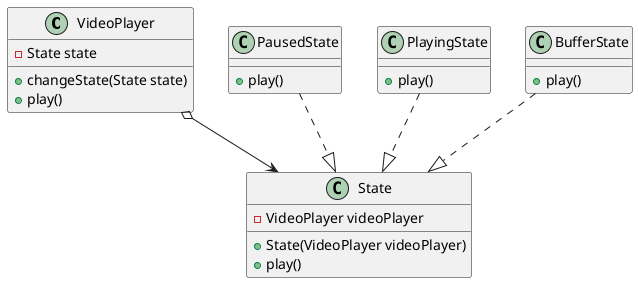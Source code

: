 @startuml state

class VideoPlayer {
  - State state
  + changeState(State state)
  + play()
}

class State {
  - VideoPlayer videoPlayer 
  + State(VideoPlayer videoPlayer)
  + play()
}

class PausedState {
  + play()
}

class PlayingState {
  + play()
}

class BufferState {
  + play()
}

VideoPlayer o--> State

PausedState ..|> State
PlayingState ..|> State
BufferState ..|> State

@enduml